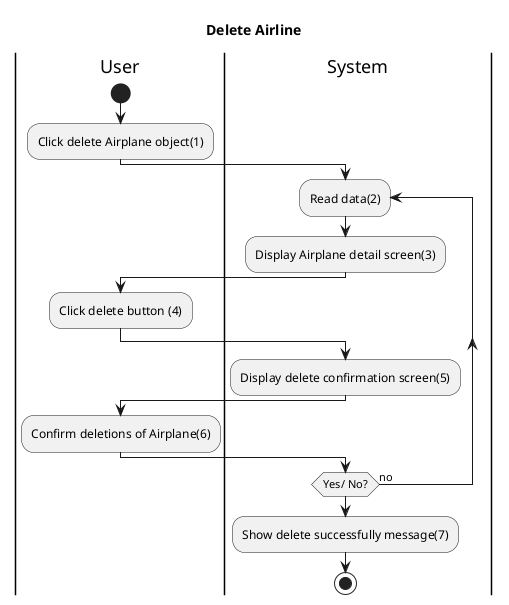@startuml
title Delete Airline
|User|
start
:Click delete Airplane object(1);
|System|
repeat :Read data(2);
:Display Airplane detail screen(3);
|User|
:Click delete button (4);


|System|
:Display delete confirmation screen(5);

|User|
:Confirm deletions of Airplane(6);
|System|
repeat while (Yes/ No?) is (no)

:Show delete successfully message(7);

stop
@enduml